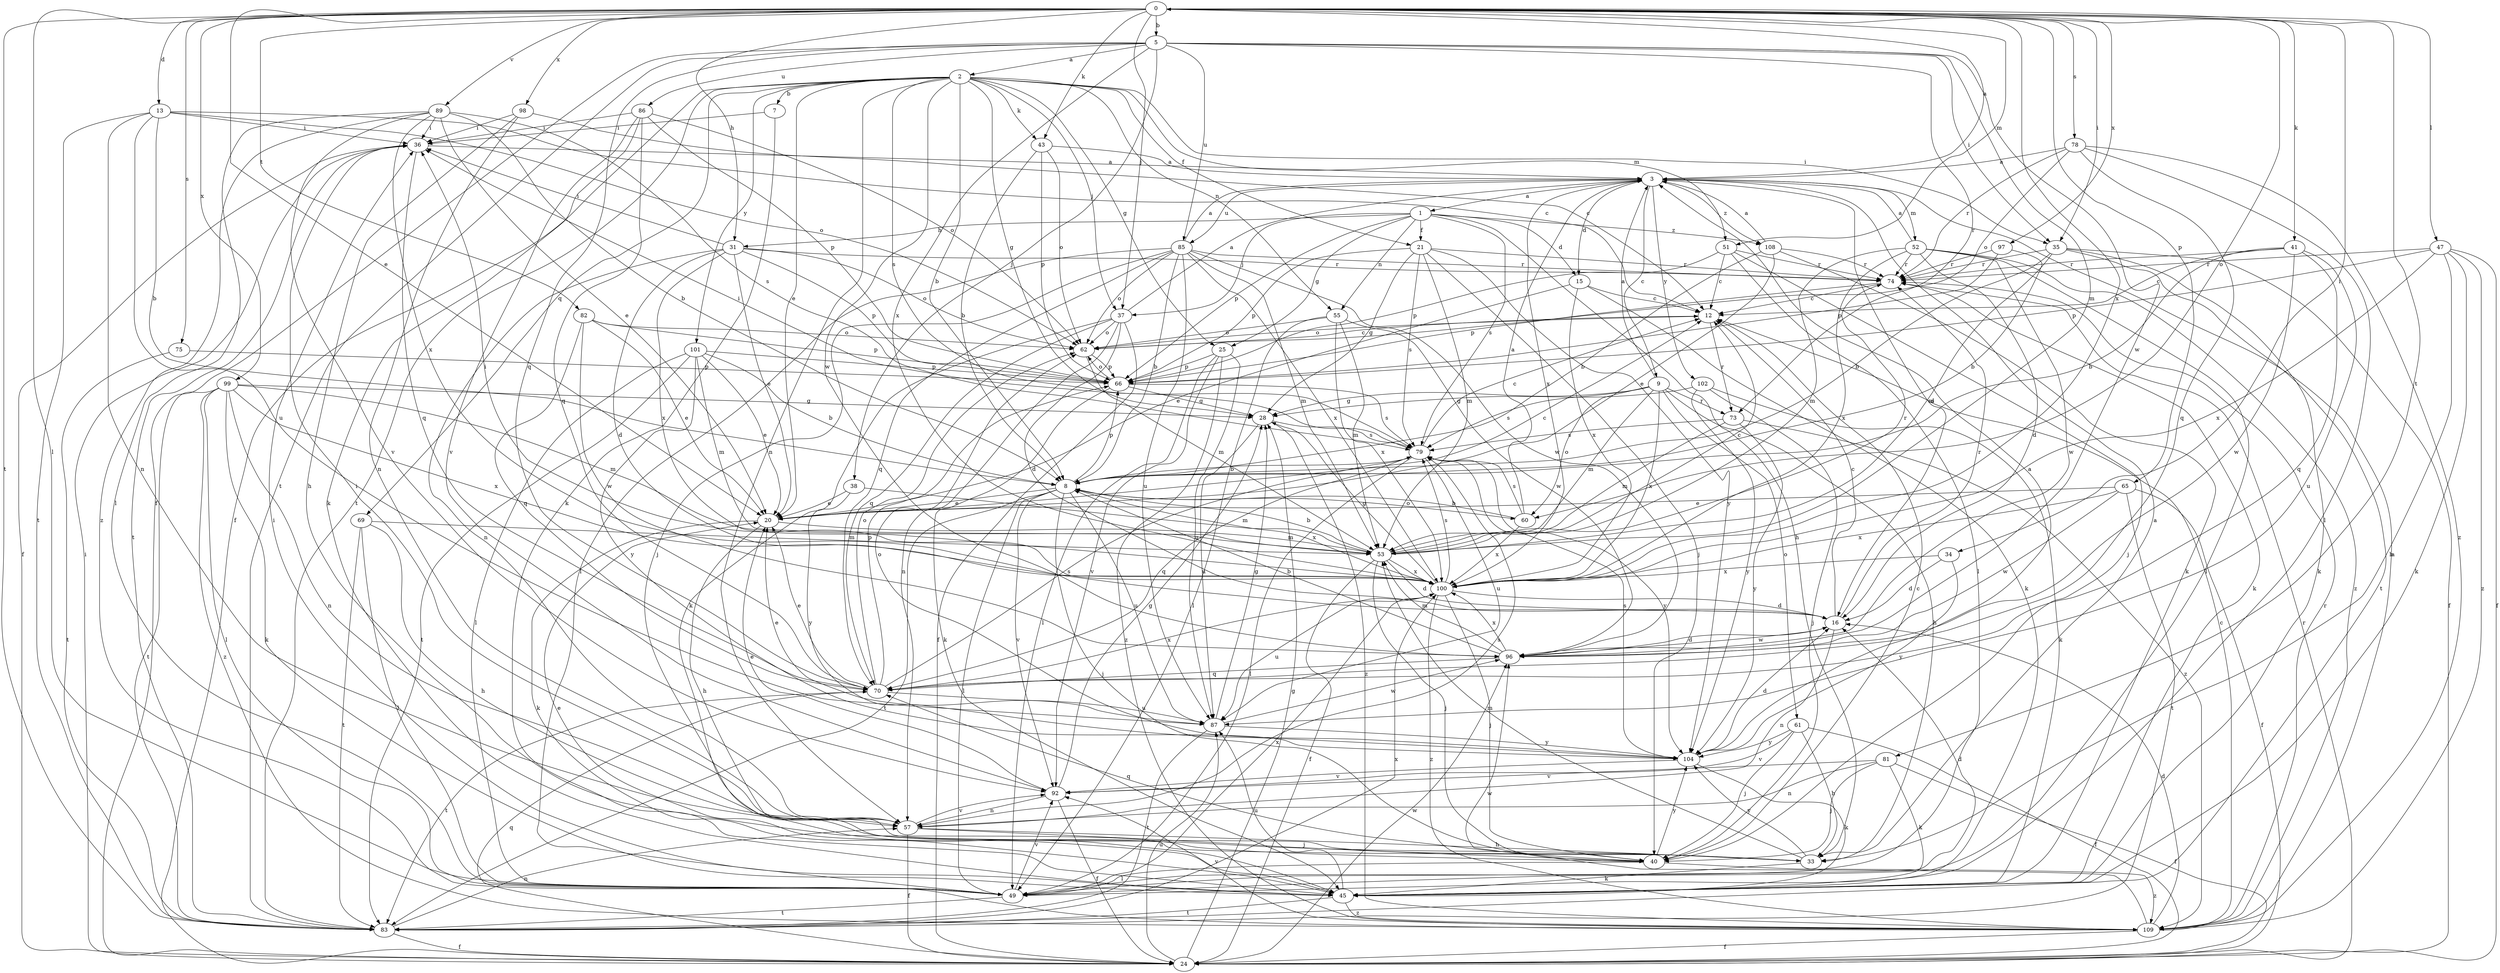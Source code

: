 strict digraph  {
0;
1;
2;
3;
5;
7;
8;
9;
12;
13;
15;
16;
20;
21;
24;
25;
28;
31;
33;
34;
35;
36;
37;
38;
40;
41;
43;
45;
47;
49;
51;
52;
53;
55;
57;
60;
61;
62;
65;
66;
69;
70;
73;
74;
75;
78;
79;
81;
82;
83;
85;
86;
87;
89;
92;
96;
97;
98;
99;
100;
101;
102;
104;
108;
109;
0 -> 5  [label=b];
0 -> 13  [label=d];
0 -> 20  [label=e];
0 -> 31  [label=h];
0 -> 34  [label=i];
0 -> 35  [label=i];
0 -> 37  [label=j];
0 -> 41  [label=k];
0 -> 43  [label=k];
0 -> 47  [label=l];
0 -> 49  [label=l];
0 -> 51  [label=m];
0 -> 60  [label=o];
0 -> 65  [label=p];
0 -> 75  [label=s];
0 -> 78  [label=s];
0 -> 81  [label=t];
0 -> 82  [label=t];
0 -> 83  [label=t];
0 -> 89  [label=v];
0 -> 97  [label=x];
0 -> 98  [label=x];
0 -> 99  [label=x];
0 -> 100  [label=x];
1 -> 15  [label=d];
1 -> 21  [label=f];
1 -> 25  [label=g];
1 -> 31  [label=h];
1 -> 33  [label=h];
1 -> 37  [label=j];
1 -> 55  [label=n];
1 -> 66  [label=p];
1 -> 79  [label=s];
1 -> 108  [label=z];
2 -> 7  [label=b];
2 -> 8  [label=b];
2 -> 20  [label=e];
2 -> 21  [label=f];
2 -> 24  [label=f];
2 -> 25  [label=g];
2 -> 28  [label=g];
2 -> 35  [label=i];
2 -> 37  [label=j];
2 -> 43  [label=k];
2 -> 51  [label=m];
2 -> 55  [label=n];
2 -> 57  [label=n];
2 -> 69  [label=q];
2 -> 79  [label=s];
2 -> 83  [label=t];
2 -> 96  [label=w];
2 -> 101  [label=y];
3 -> 0  [label=a];
3 -> 1  [label=a];
3 -> 9  [label=c];
3 -> 15  [label=d];
3 -> 16  [label=d];
3 -> 52  [label=m];
3 -> 85  [label=u];
3 -> 100  [label=x];
3 -> 102  [label=y];
3 -> 108  [label=z];
5 -> 2  [label=a];
5 -> 24  [label=f];
5 -> 35  [label=i];
5 -> 38  [label=j];
5 -> 53  [label=m];
5 -> 70  [label=q];
5 -> 73  [label=r];
5 -> 83  [label=t];
5 -> 85  [label=u];
5 -> 86  [label=u];
5 -> 96  [label=w];
5 -> 100  [label=x];
7 -> 36  [label=i];
7 -> 45  [label=k];
8 -> 20  [label=e];
8 -> 40  [label=j];
8 -> 49  [label=l];
8 -> 60  [label=o];
8 -> 66  [label=p];
8 -> 83  [label=t];
8 -> 87  [label=u];
8 -> 92  [label=v];
8 -> 100  [label=x];
9 -> 3  [label=a];
9 -> 28  [label=g];
9 -> 33  [label=h];
9 -> 53  [label=m];
9 -> 60  [label=o];
9 -> 61  [label=o];
9 -> 73  [label=r];
9 -> 79  [label=s];
9 -> 100  [label=x];
12 -> 62  [label=o];
12 -> 73  [label=r];
13 -> 8  [label=b];
13 -> 12  [label=c];
13 -> 36  [label=i];
13 -> 57  [label=n];
13 -> 62  [label=o];
13 -> 83  [label=t];
13 -> 87  [label=u];
15 -> 12  [label=c];
15 -> 20  [label=e];
15 -> 45  [label=k];
15 -> 100  [label=x];
16 -> 12  [label=c];
16 -> 57  [label=n];
16 -> 74  [label=r];
16 -> 96  [label=w];
20 -> 12  [label=c];
20 -> 33  [label=h];
20 -> 45  [label=k];
20 -> 53  [label=m];
21 -> 28  [label=g];
21 -> 40  [label=j];
21 -> 53  [label=m];
21 -> 66  [label=p];
21 -> 74  [label=r];
21 -> 79  [label=s];
21 -> 104  [label=y];
24 -> 28  [label=g];
24 -> 36  [label=i];
24 -> 70  [label=q];
24 -> 74  [label=r];
24 -> 87  [label=u];
24 -> 96  [label=w];
25 -> 49  [label=l];
25 -> 66  [label=p];
25 -> 87  [label=u];
25 -> 92  [label=v];
25 -> 109  [label=z];
28 -> 79  [label=s];
28 -> 87  [label=u];
28 -> 109  [label=z];
31 -> 16  [label=d];
31 -> 20  [label=e];
31 -> 36  [label=i];
31 -> 57  [label=n];
31 -> 62  [label=o];
31 -> 66  [label=p];
31 -> 74  [label=r];
31 -> 100  [label=x];
33 -> 3  [label=a];
33 -> 45  [label=k];
33 -> 53  [label=m];
33 -> 104  [label=y];
34 -> 16  [label=d];
34 -> 100  [label=x];
34 -> 104  [label=y];
35 -> 8  [label=b];
35 -> 24  [label=f];
35 -> 45  [label=k];
35 -> 53  [label=m];
35 -> 74  [label=r];
35 -> 83  [label=t];
36 -> 3  [label=a];
36 -> 24  [label=f];
36 -> 70  [label=q];
36 -> 83  [label=t];
37 -> 3  [label=a];
37 -> 16  [label=d];
37 -> 24  [label=f];
37 -> 45  [label=k];
37 -> 57  [label=n];
37 -> 62  [label=o];
37 -> 70  [label=q];
38 -> 20  [label=e];
38 -> 53  [label=m];
38 -> 104  [label=y];
40 -> 12  [label=c];
40 -> 49  [label=l];
40 -> 70  [label=q];
40 -> 104  [label=y];
40 -> 109  [label=z];
41 -> 8  [label=b];
41 -> 12  [label=c];
41 -> 70  [label=q];
41 -> 74  [label=r];
41 -> 87  [label=u];
41 -> 96  [label=w];
43 -> 3  [label=a];
43 -> 8  [label=b];
43 -> 62  [label=o];
43 -> 66  [label=p];
45 -> 20  [label=e];
45 -> 36  [label=i];
45 -> 83  [label=t];
45 -> 87  [label=u];
45 -> 109  [label=z];
47 -> 24  [label=f];
47 -> 33  [label=h];
47 -> 45  [label=k];
47 -> 66  [label=p];
47 -> 74  [label=r];
47 -> 100  [label=x];
47 -> 109  [label=z];
49 -> 16  [label=d];
49 -> 83  [label=t];
49 -> 92  [label=v];
49 -> 100  [label=x];
51 -> 12  [label=c];
51 -> 40  [label=j];
51 -> 49  [label=l];
51 -> 66  [label=p];
51 -> 74  [label=r];
52 -> 3  [label=a];
52 -> 16  [label=d];
52 -> 49  [label=l];
52 -> 53  [label=m];
52 -> 74  [label=r];
52 -> 96  [label=w];
52 -> 100  [label=x];
52 -> 109  [label=z];
53 -> 8  [label=b];
53 -> 12  [label=c];
53 -> 16  [label=d];
53 -> 24  [label=f];
53 -> 40  [label=j];
53 -> 74  [label=r];
53 -> 100  [label=x];
55 -> 49  [label=l];
55 -> 53  [label=m];
55 -> 62  [label=o];
55 -> 96  [label=w];
55 -> 100  [label=x];
57 -> 24  [label=f];
57 -> 33  [label=h];
57 -> 36  [label=i];
57 -> 40  [label=j];
57 -> 79  [label=s];
57 -> 92  [label=v];
60 -> 3  [label=a];
60 -> 8  [label=b];
60 -> 79  [label=s];
60 -> 100  [label=x];
61 -> 24  [label=f];
61 -> 33  [label=h];
61 -> 40  [label=j];
61 -> 92  [label=v];
61 -> 104  [label=y];
62 -> 12  [label=c];
62 -> 53  [label=m];
62 -> 66  [label=p];
65 -> 20  [label=e];
65 -> 24  [label=f];
65 -> 83  [label=t];
65 -> 96  [label=w];
65 -> 100  [label=x];
66 -> 28  [label=g];
66 -> 45  [label=k];
66 -> 62  [label=o];
66 -> 79  [label=s];
69 -> 33  [label=h];
69 -> 49  [label=l];
69 -> 53  [label=m];
69 -> 83  [label=t];
70 -> 20  [label=e];
70 -> 62  [label=o];
70 -> 66  [label=p];
70 -> 79  [label=s];
70 -> 83  [label=t];
70 -> 87  [label=u];
70 -> 100  [label=x];
73 -> 53  [label=m];
73 -> 79  [label=s];
73 -> 104  [label=y];
73 -> 109  [label=z];
74 -> 12  [label=c];
74 -> 45  [label=k];
74 -> 66  [label=p];
75 -> 66  [label=p];
75 -> 83  [label=t];
78 -> 3  [label=a];
78 -> 49  [label=l];
78 -> 62  [label=o];
78 -> 70  [label=q];
78 -> 74  [label=r];
78 -> 109  [label=z];
79 -> 8  [label=b];
79 -> 12  [label=c];
79 -> 36  [label=i];
79 -> 49  [label=l];
79 -> 70  [label=q];
79 -> 87  [label=u];
79 -> 104  [label=y];
81 -> 24  [label=f];
81 -> 40  [label=j];
81 -> 45  [label=k];
81 -> 57  [label=n];
81 -> 92  [label=v];
82 -> 20  [label=e];
82 -> 62  [label=o];
82 -> 66  [label=p];
82 -> 70  [label=q];
82 -> 96  [label=w];
83 -> 24  [label=f];
83 -> 57  [label=n];
83 -> 100  [label=x];
85 -> 3  [label=a];
85 -> 8  [label=b];
85 -> 40  [label=j];
85 -> 49  [label=l];
85 -> 53  [label=m];
85 -> 62  [label=o];
85 -> 70  [label=q];
85 -> 74  [label=r];
85 -> 87  [label=u];
85 -> 96  [label=w];
85 -> 100  [label=x];
86 -> 36  [label=i];
86 -> 45  [label=k];
86 -> 62  [label=o];
86 -> 66  [label=p];
86 -> 70  [label=q];
86 -> 92  [label=v];
87 -> 20  [label=e];
87 -> 28  [label=g];
87 -> 83  [label=t];
87 -> 96  [label=w];
87 -> 104  [label=y];
89 -> 8  [label=b];
89 -> 20  [label=e];
89 -> 36  [label=i];
89 -> 49  [label=l];
89 -> 79  [label=s];
89 -> 92  [label=v];
89 -> 100  [label=x];
89 -> 109  [label=z];
92 -> 20  [label=e];
92 -> 24  [label=f];
92 -> 28  [label=g];
92 -> 57  [label=n];
96 -> 8  [label=b];
96 -> 16  [label=d];
96 -> 53  [label=m];
96 -> 70  [label=q];
96 -> 100  [label=x];
97 -> 8  [label=b];
97 -> 66  [label=p];
97 -> 74  [label=r];
98 -> 12  [label=c];
98 -> 33  [label=h];
98 -> 36  [label=i];
98 -> 57  [label=n];
99 -> 28  [label=g];
99 -> 45  [label=k];
99 -> 49  [label=l];
99 -> 53  [label=m];
99 -> 57  [label=n];
99 -> 83  [label=t];
99 -> 100  [label=x];
99 -> 109  [label=z];
100 -> 16  [label=d];
100 -> 28  [label=g];
100 -> 36  [label=i];
100 -> 40  [label=j];
100 -> 79  [label=s];
100 -> 87  [label=u];
100 -> 109  [label=z];
101 -> 8  [label=b];
101 -> 20  [label=e];
101 -> 49  [label=l];
101 -> 53  [label=m];
101 -> 66  [label=p];
101 -> 83  [label=t];
101 -> 104  [label=y];
102 -> 28  [label=g];
102 -> 40  [label=j];
102 -> 45  [label=k];
102 -> 104  [label=y];
104 -> 3  [label=a];
104 -> 16  [label=d];
104 -> 45  [label=k];
104 -> 62  [label=o];
104 -> 79  [label=s];
104 -> 92  [label=v];
108 -> 3  [label=a];
108 -> 8  [label=b];
108 -> 20  [label=e];
108 -> 45  [label=k];
108 -> 74  [label=r];
109 -> 3  [label=a];
109 -> 12  [label=c];
109 -> 16  [label=d];
109 -> 24  [label=f];
109 -> 74  [label=r];
109 -> 92  [label=v];
109 -> 96  [label=w];
}
